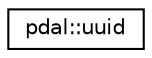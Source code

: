 digraph "Graphical Class Hierarchy"
{
  edge [fontname="Helvetica",fontsize="10",labelfontname="Helvetica",labelfontsize="10"];
  node [fontname="Helvetica",fontsize="10",shape=record];
  rankdir="LR";
  Node1 [label="pdal::uuid",height=0.2,width=0.4,color="black", fillcolor="white", style="filled",URL="$namespacepdal.html#structpdal_1_1uuid"];
}
